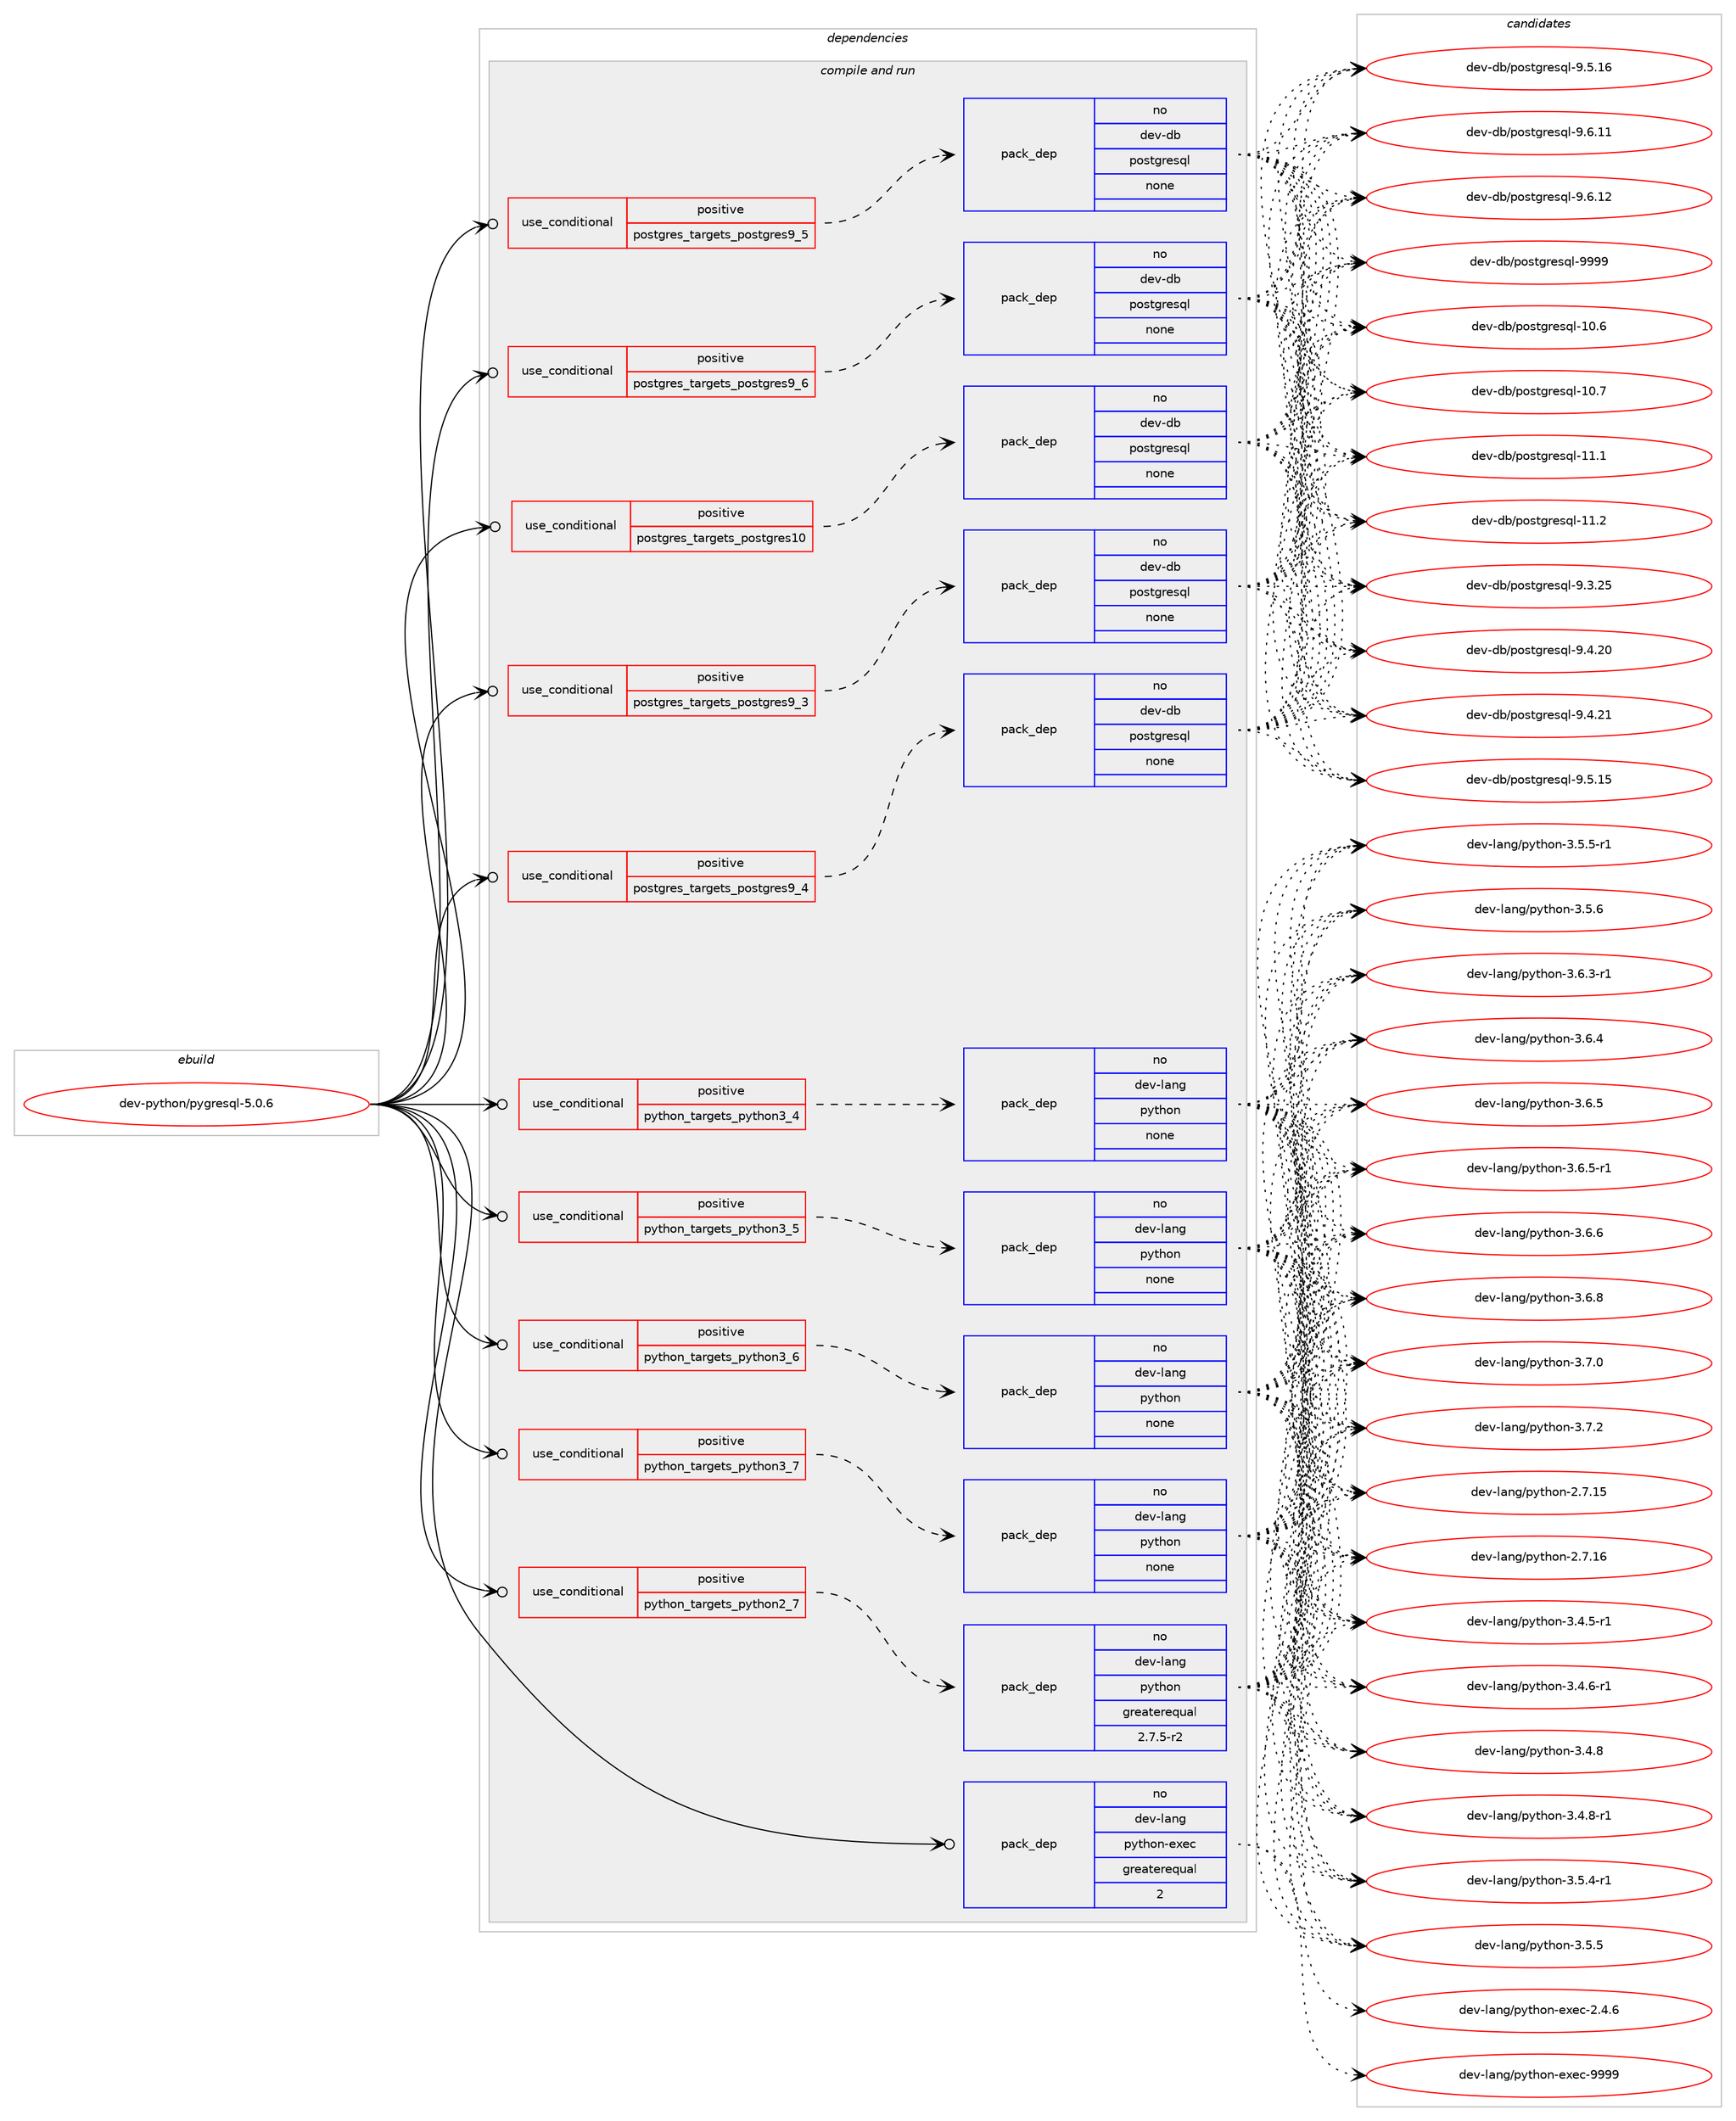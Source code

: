 digraph prolog {

# *************
# Graph options
# *************

newrank=true;
concentrate=true;
compound=true;
graph [rankdir=LR,fontname=Helvetica,fontsize=10,ranksep=1.5];#, ranksep=2.5, nodesep=0.2];
edge  [arrowhead=vee];
node  [fontname=Helvetica,fontsize=10];

# **********
# The ebuild
# **********

subgraph cluster_leftcol {
color=gray;
rank=same;
label=<<i>ebuild</i>>;
id [label="dev-python/pygresql-5.0.6", color=red, width=4, href="../dev-python/pygresql-5.0.6.svg"];
}

# ****************
# The dependencies
# ****************

subgraph cluster_midcol {
color=gray;
label=<<i>dependencies</i>>;
subgraph cluster_compile {
fillcolor="#eeeeee";
style=filled;
label=<<i>compile</i>>;
}
subgraph cluster_compileandrun {
fillcolor="#eeeeee";
style=filled;
label=<<i>compile and run</i>>;
subgraph cond380968 {
dependency1429783 [label=<<TABLE BORDER="0" CELLBORDER="1" CELLSPACING="0" CELLPADDING="4"><TR><TD ROWSPAN="3" CELLPADDING="10">use_conditional</TD></TR><TR><TD>positive</TD></TR><TR><TD>postgres_targets_postgres10</TD></TR></TABLE>>, shape=none, color=red];
subgraph pack1025496 {
dependency1429784 [label=<<TABLE BORDER="0" CELLBORDER="1" CELLSPACING="0" CELLPADDING="4" WIDTH="220"><TR><TD ROWSPAN="6" CELLPADDING="30">pack_dep</TD></TR><TR><TD WIDTH="110">no</TD></TR><TR><TD>dev-db</TD></TR><TR><TD>postgresql</TD></TR><TR><TD>none</TD></TR><TR><TD></TD></TR></TABLE>>, shape=none, color=blue];
}
dependency1429783:e -> dependency1429784:w [weight=20,style="dashed",arrowhead="vee"];
}
id:e -> dependency1429783:w [weight=20,style="solid",arrowhead="odotvee"];
subgraph cond380969 {
dependency1429785 [label=<<TABLE BORDER="0" CELLBORDER="1" CELLSPACING="0" CELLPADDING="4"><TR><TD ROWSPAN="3" CELLPADDING="10">use_conditional</TD></TR><TR><TD>positive</TD></TR><TR><TD>postgres_targets_postgres9_3</TD></TR></TABLE>>, shape=none, color=red];
subgraph pack1025497 {
dependency1429786 [label=<<TABLE BORDER="0" CELLBORDER="1" CELLSPACING="0" CELLPADDING="4" WIDTH="220"><TR><TD ROWSPAN="6" CELLPADDING="30">pack_dep</TD></TR><TR><TD WIDTH="110">no</TD></TR><TR><TD>dev-db</TD></TR><TR><TD>postgresql</TD></TR><TR><TD>none</TD></TR><TR><TD></TD></TR></TABLE>>, shape=none, color=blue];
}
dependency1429785:e -> dependency1429786:w [weight=20,style="dashed",arrowhead="vee"];
}
id:e -> dependency1429785:w [weight=20,style="solid",arrowhead="odotvee"];
subgraph cond380970 {
dependency1429787 [label=<<TABLE BORDER="0" CELLBORDER="1" CELLSPACING="0" CELLPADDING="4"><TR><TD ROWSPAN="3" CELLPADDING="10">use_conditional</TD></TR><TR><TD>positive</TD></TR><TR><TD>postgres_targets_postgres9_4</TD></TR></TABLE>>, shape=none, color=red];
subgraph pack1025498 {
dependency1429788 [label=<<TABLE BORDER="0" CELLBORDER="1" CELLSPACING="0" CELLPADDING="4" WIDTH="220"><TR><TD ROWSPAN="6" CELLPADDING="30">pack_dep</TD></TR><TR><TD WIDTH="110">no</TD></TR><TR><TD>dev-db</TD></TR><TR><TD>postgresql</TD></TR><TR><TD>none</TD></TR><TR><TD></TD></TR></TABLE>>, shape=none, color=blue];
}
dependency1429787:e -> dependency1429788:w [weight=20,style="dashed",arrowhead="vee"];
}
id:e -> dependency1429787:w [weight=20,style="solid",arrowhead="odotvee"];
subgraph cond380971 {
dependency1429789 [label=<<TABLE BORDER="0" CELLBORDER="1" CELLSPACING="0" CELLPADDING="4"><TR><TD ROWSPAN="3" CELLPADDING="10">use_conditional</TD></TR><TR><TD>positive</TD></TR><TR><TD>postgres_targets_postgres9_5</TD></TR></TABLE>>, shape=none, color=red];
subgraph pack1025499 {
dependency1429790 [label=<<TABLE BORDER="0" CELLBORDER="1" CELLSPACING="0" CELLPADDING="4" WIDTH="220"><TR><TD ROWSPAN="6" CELLPADDING="30">pack_dep</TD></TR><TR><TD WIDTH="110">no</TD></TR><TR><TD>dev-db</TD></TR><TR><TD>postgresql</TD></TR><TR><TD>none</TD></TR><TR><TD></TD></TR></TABLE>>, shape=none, color=blue];
}
dependency1429789:e -> dependency1429790:w [weight=20,style="dashed",arrowhead="vee"];
}
id:e -> dependency1429789:w [weight=20,style="solid",arrowhead="odotvee"];
subgraph cond380972 {
dependency1429791 [label=<<TABLE BORDER="0" CELLBORDER="1" CELLSPACING="0" CELLPADDING="4"><TR><TD ROWSPAN="3" CELLPADDING="10">use_conditional</TD></TR><TR><TD>positive</TD></TR><TR><TD>postgres_targets_postgres9_6</TD></TR></TABLE>>, shape=none, color=red];
subgraph pack1025500 {
dependency1429792 [label=<<TABLE BORDER="0" CELLBORDER="1" CELLSPACING="0" CELLPADDING="4" WIDTH="220"><TR><TD ROWSPAN="6" CELLPADDING="30">pack_dep</TD></TR><TR><TD WIDTH="110">no</TD></TR><TR><TD>dev-db</TD></TR><TR><TD>postgresql</TD></TR><TR><TD>none</TD></TR><TR><TD></TD></TR></TABLE>>, shape=none, color=blue];
}
dependency1429791:e -> dependency1429792:w [weight=20,style="dashed",arrowhead="vee"];
}
id:e -> dependency1429791:w [weight=20,style="solid",arrowhead="odotvee"];
subgraph cond380973 {
dependency1429793 [label=<<TABLE BORDER="0" CELLBORDER="1" CELLSPACING="0" CELLPADDING="4"><TR><TD ROWSPAN="3" CELLPADDING="10">use_conditional</TD></TR><TR><TD>positive</TD></TR><TR><TD>python_targets_python2_7</TD></TR></TABLE>>, shape=none, color=red];
subgraph pack1025501 {
dependency1429794 [label=<<TABLE BORDER="0" CELLBORDER="1" CELLSPACING="0" CELLPADDING="4" WIDTH="220"><TR><TD ROWSPAN="6" CELLPADDING="30">pack_dep</TD></TR><TR><TD WIDTH="110">no</TD></TR><TR><TD>dev-lang</TD></TR><TR><TD>python</TD></TR><TR><TD>greaterequal</TD></TR><TR><TD>2.7.5-r2</TD></TR></TABLE>>, shape=none, color=blue];
}
dependency1429793:e -> dependency1429794:w [weight=20,style="dashed",arrowhead="vee"];
}
id:e -> dependency1429793:w [weight=20,style="solid",arrowhead="odotvee"];
subgraph cond380974 {
dependency1429795 [label=<<TABLE BORDER="0" CELLBORDER="1" CELLSPACING="0" CELLPADDING="4"><TR><TD ROWSPAN="3" CELLPADDING="10">use_conditional</TD></TR><TR><TD>positive</TD></TR><TR><TD>python_targets_python3_4</TD></TR></TABLE>>, shape=none, color=red];
subgraph pack1025502 {
dependency1429796 [label=<<TABLE BORDER="0" CELLBORDER="1" CELLSPACING="0" CELLPADDING="4" WIDTH="220"><TR><TD ROWSPAN="6" CELLPADDING="30">pack_dep</TD></TR><TR><TD WIDTH="110">no</TD></TR><TR><TD>dev-lang</TD></TR><TR><TD>python</TD></TR><TR><TD>none</TD></TR><TR><TD></TD></TR></TABLE>>, shape=none, color=blue];
}
dependency1429795:e -> dependency1429796:w [weight=20,style="dashed",arrowhead="vee"];
}
id:e -> dependency1429795:w [weight=20,style="solid",arrowhead="odotvee"];
subgraph cond380975 {
dependency1429797 [label=<<TABLE BORDER="0" CELLBORDER="1" CELLSPACING="0" CELLPADDING="4"><TR><TD ROWSPAN="3" CELLPADDING="10">use_conditional</TD></TR><TR><TD>positive</TD></TR><TR><TD>python_targets_python3_5</TD></TR></TABLE>>, shape=none, color=red];
subgraph pack1025503 {
dependency1429798 [label=<<TABLE BORDER="0" CELLBORDER="1" CELLSPACING="0" CELLPADDING="4" WIDTH="220"><TR><TD ROWSPAN="6" CELLPADDING="30">pack_dep</TD></TR><TR><TD WIDTH="110">no</TD></TR><TR><TD>dev-lang</TD></TR><TR><TD>python</TD></TR><TR><TD>none</TD></TR><TR><TD></TD></TR></TABLE>>, shape=none, color=blue];
}
dependency1429797:e -> dependency1429798:w [weight=20,style="dashed",arrowhead="vee"];
}
id:e -> dependency1429797:w [weight=20,style="solid",arrowhead="odotvee"];
subgraph cond380976 {
dependency1429799 [label=<<TABLE BORDER="0" CELLBORDER="1" CELLSPACING="0" CELLPADDING="4"><TR><TD ROWSPAN="3" CELLPADDING="10">use_conditional</TD></TR><TR><TD>positive</TD></TR><TR><TD>python_targets_python3_6</TD></TR></TABLE>>, shape=none, color=red];
subgraph pack1025504 {
dependency1429800 [label=<<TABLE BORDER="0" CELLBORDER="1" CELLSPACING="0" CELLPADDING="4" WIDTH="220"><TR><TD ROWSPAN="6" CELLPADDING="30">pack_dep</TD></TR><TR><TD WIDTH="110">no</TD></TR><TR><TD>dev-lang</TD></TR><TR><TD>python</TD></TR><TR><TD>none</TD></TR><TR><TD></TD></TR></TABLE>>, shape=none, color=blue];
}
dependency1429799:e -> dependency1429800:w [weight=20,style="dashed",arrowhead="vee"];
}
id:e -> dependency1429799:w [weight=20,style="solid",arrowhead="odotvee"];
subgraph cond380977 {
dependency1429801 [label=<<TABLE BORDER="0" CELLBORDER="1" CELLSPACING="0" CELLPADDING="4"><TR><TD ROWSPAN="3" CELLPADDING="10">use_conditional</TD></TR><TR><TD>positive</TD></TR><TR><TD>python_targets_python3_7</TD></TR></TABLE>>, shape=none, color=red];
subgraph pack1025505 {
dependency1429802 [label=<<TABLE BORDER="0" CELLBORDER="1" CELLSPACING="0" CELLPADDING="4" WIDTH="220"><TR><TD ROWSPAN="6" CELLPADDING="30">pack_dep</TD></TR><TR><TD WIDTH="110">no</TD></TR><TR><TD>dev-lang</TD></TR><TR><TD>python</TD></TR><TR><TD>none</TD></TR><TR><TD></TD></TR></TABLE>>, shape=none, color=blue];
}
dependency1429801:e -> dependency1429802:w [weight=20,style="dashed",arrowhead="vee"];
}
id:e -> dependency1429801:w [weight=20,style="solid",arrowhead="odotvee"];
subgraph pack1025506 {
dependency1429803 [label=<<TABLE BORDER="0" CELLBORDER="1" CELLSPACING="0" CELLPADDING="4" WIDTH="220"><TR><TD ROWSPAN="6" CELLPADDING="30">pack_dep</TD></TR><TR><TD WIDTH="110">no</TD></TR><TR><TD>dev-lang</TD></TR><TR><TD>python-exec</TD></TR><TR><TD>greaterequal</TD></TR><TR><TD>2</TD></TR></TABLE>>, shape=none, color=blue];
}
id:e -> dependency1429803:w [weight=20,style="solid",arrowhead="odotvee"];
}
subgraph cluster_run {
fillcolor="#eeeeee";
style=filled;
label=<<i>run</i>>;
}
}

# **************
# The candidates
# **************

subgraph cluster_choices {
rank=same;
color=gray;
label=<<i>candidates</i>>;

subgraph choice1025496 {
color=black;
nodesep=1;
choice1001011184510098471121111151161031141011151131084549484654 [label="dev-db/postgresql-10.6", color=red, width=4,href="../dev-db/postgresql-10.6.svg"];
choice1001011184510098471121111151161031141011151131084549484655 [label="dev-db/postgresql-10.7", color=red, width=4,href="../dev-db/postgresql-10.7.svg"];
choice1001011184510098471121111151161031141011151131084549494649 [label="dev-db/postgresql-11.1", color=red, width=4,href="../dev-db/postgresql-11.1.svg"];
choice1001011184510098471121111151161031141011151131084549494650 [label="dev-db/postgresql-11.2", color=red, width=4,href="../dev-db/postgresql-11.2.svg"];
choice10010111845100984711211111511610311410111511310845574651465053 [label="dev-db/postgresql-9.3.25", color=red, width=4,href="../dev-db/postgresql-9.3.25.svg"];
choice10010111845100984711211111511610311410111511310845574652465048 [label="dev-db/postgresql-9.4.20", color=red, width=4,href="../dev-db/postgresql-9.4.20.svg"];
choice10010111845100984711211111511610311410111511310845574652465049 [label="dev-db/postgresql-9.4.21", color=red, width=4,href="../dev-db/postgresql-9.4.21.svg"];
choice10010111845100984711211111511610311410111511310845574653464953 [label="dev-db/postgresql-9.5.15", color=red, width=4,href="../dev-db/postgresql-9.5.15.svg"];
choice10010111845100984711211111511610311410111511310845574653464954 [label="dev-db/postgresql-9.5.16", color=red, width=4,href="../dev-db/postgresql-9.5.16.svg"];
choice10010111845100984711211111511610311410111511310845574654464949 [label="dev-db/postgresql-9.6.11", color=red, width=4,href="../dev-db/postgresql-9.6.11.svg"];
choice10010111845100984711211111511610311410111511310845574654464950 [label="dev-db/postgresql-9.6.12", color=red, width=4,href="../dev-db/postgresql-9.6.12.svg"];
choice1001011184510098471121111151161031141011151131084557575757 [label="dev-db/postgresql-9999", color=red, width=4,href="../dev-db/postgresql-9999.svg"];
dependency1429784:e -> choice1001011184510098471121111151161031141011151131084549484654:w [style=dotted,weight="100"];
dependency1429784:e -> choice1001011184510098471121111151161031141011151131084549484655:w [style=dotted,weight="100"];
dependency1429784:e -> choice1001011184510098471121111151161031141011151131084549494649:w [style=dotted,weight="100"];
dependency1429784:e -> choice1001011184510098471121111151161031141011151131084549494650:w [style=dotted,weight="100"];
dependency1429784:e -> choice10010111845100984711211111511610311410111511310845574651465053:w [style=dotted,weight="100"];
dependency1429784:e -> choice10010111845100984711211111511610311410111511310845574652465048:w [style=dotted,weight="100"];
dependency1429784:e -> choice10010111845100984711211111511610311410111511310845574652465049:w [style=dotted,weight="100"];
dependency1429784:e -> choice10010111845100984711211111511610311410111511310845574653464953:w [style=dotted,weight="100"];
dependency1429784:e -> choice10010111845100984711211111511610311410111511310845574653464954:w [style=dotted,weight="100"];
dependency1429784:e -> choice10010111845100984711211111511610311410111511310845574654464949:w [style=dotted,weight="100"];
dependency1429784:e -> choice10010111845100984711211111511610311410111511310845574654464950:w [style=dotted,weight="100"];
dependency1429784:e -> choice1001011184510098471121111151161031141011151131084557575757:w [style=dotted,weight="100"];
}
subgraph choice1025497 {
color=black;
nodesep=1;
choice1001011184510098471121111151161031141011151131084549484654 [label="dev-db/postgresql-10.6", color=red, width=4,href="../dev-db/postgresql-10.6.svg"];
choice1001011184510098471121111151161031141011151131084549484655 [label="dev-db/postgresql-10.7", color=red, width=4,href="../dev-db/postgresql-10.7.svg"];
choice1001011184510098471121111151161031141011151131084549494649 [label="dev-db/postgresql-11.1", color=red, width=4,href="../dev-db/postgresql-11.1.svg"];
choice1001011184510098471121111151161031141011151131084549494650 [label="dev-db/postgresql-11.2", color=red, width=4,href="../dev-db/postgresql-11.2.svg"];
choice10010111845100984711211111511610311410111511310845574651465053 [label="dev-db/postgresql-9.3.25", color=red, width=4,href="../dev-db/postgresql-9.3.25.svg"];
choice10010111845100984711211111511610311410111511310845574652465048 [label="dev-db/postgresql-9.4.20", color=red, width=4,href="../dev-db/postgresql-9.4.20.svg"];
choice10010111845100984711211111511610311410111511310845574652465049 [label="dev-db/postgresql-9.4.21", color=red, width=4,href="../dev-db/postgresql-9.4.21.svg"];
choice10010111845100984711211111511610311410111511310845574653464953 [label="dev-db/postgresql-9.5.15", color=red, width=4,href="../dev-db/postgresql-9.5.15.svg"];
choice10010111845100984711211111511610311410111511310845574653464954 [label="dev-db/postgresql-9.5.16", color=red, width=4,href="../dev-db/postgresql-9.5.16.svg"];
choice10010111845100984711211111511610311410111511310845574654464949 [label="dev-db/postgresql-9.6.11", color=red, width=4,href="../dev-db/postgresql-9.6.11.svg"];
choice10010111845100984711211111511610311410111511310845574654464950 [label="dev-db/postgresql-9.6.12", color=red, width=4,href="../dev-db/postgresql-9.6.12.svg"];
choice1001011184510098471121111151161031141011151131084557575757 [label="dev-db/postgresql-9999", color=red, width=4,href="../dev-db/postgresql-9999.svg"];
dependency1429786:e -> choice1001011184510098471121111151161031141011151131084549484654:w [style=dotted,weight="100"];
dependency1429786:e -> choice1001011184510098471121111151161031141011151131084549484655:w [style=dotted,weight="100"];
dependency1429786:e -> choice1001011184510098471121111151161031141011151131084549494649:w [style=dotted,weight="100"];
dependency1429786:e -> choice1001011184510098471121111151161031141011151131084549494650:w [style=dotted,weight="100"];
dependency1429786:e -> choice10010111845100984711211111511610311410111511310845574651465053:w [style=dotted,weight="100"];
dependency1429786:e -> choice10010111845100984711211111511610311410111511310845574652465048:w [style=dotted,weight="100"];
dependency1429786:e -> choice10010111845100984711211111511610311410111511310845574652465049:w [style=dotted,weight="100"];
dependency1429786:e -> choice10010111845100984711211111511610311410111511310845574653464953:w [style=dotted,weight="100"];
dependency1429786:e -> choice10010111845100984711211111511610311410111511310845574653464954:w [style=dotted,weight="100"];
dependency1429786:e -> choice10010111845100984711211111511610311410111511310845574654464949:w [style=dotted,weight="100"];
dependency1429786:e -> choice10010111845100984711211111511610311410111511310845574654464950:w [style=dotted,weight="100"];
dependency1429786:e -> choice1001011184510098471121111151161031141011151131084557575757:w [style=dotted,weight="100"];
}
subgraph choice1025498 {
color=black;
nodesep=1;
choice1001011184510098471121111151161031141011151131084549484654 [label="dev-db/postgresql-10.6", color=red, width=4,href="../dev-db/postgresql-10.6.svg"];
choice1001011184510098471121111151161031141011151131084549484655 [label="dev-db/postgresql-10.7", color=red, width=4,href="../dev-db/postgresql-10.7.svg"];
choice1001011184510098471121111151161031141011151131084549494649 [label="dev-db/postgresql-11.1", color=red, width=4,href="../dev-db/postgresql-11.1.svg"];
choice1001011184510098471121111151161031141011151131084549494650 [label="dev-db/postgresql-11.2", color=red, width=4,href="../dev-db/postgresql-11.2.svg"];
choice10010111845100984711211111511610311410111511310845574651465053 [label="dev-db/postgresql-9.3.25", color=red, width=4,href="../dev-db/postgresql-9.3.25.svg"];
choice10010111845100984711211111511610311410111511310845574652465048 [label="dev-db/postgresql-9.4.20", color=red, width=4,href="../dev-db/postgresql-9.4.20.svg"];
choice10010111845100984711211111511610311410111511310845574652465049 [label="dev-db/postgresql-9.4.21", color=red, width=4,href="../dev-db/postgresql-9.4.21.svg"];
choice10010111845100984711211111511610311410111511310845574653464953 [label="dev-db/postgresql-9.5.15", color=red, width=4,href="../dev-db/postgresql-9.5.15.svg"];
choice10010111845100984711211111511610311410111511310845574653464954 [label="dev-db/postgresql-9.5.16", color=red, width=4,href="../dev-db/postgresql-9.5.16.svg"];
choice10010111845100984711211111511610311410111511310845574654464949 [label="dev-db/postgresql-9.6.11", color=red, width=4,href="../dev-db/postgresql-9.6.11.svg"];
choice10010111845100984711211111511610311410111511310845574654464950 [label="dev-db/postgresql-9.6.12", color=red, width=4,href="../dev-db/postgresql-9.6.12.svg"];
choice1001011184510098471121111151161031141011151131084557575757 [label="dev-db/postgresql-9999", color=red, width=4,href="../dev-db/postgresql-9999.svg"];
dependency1429788:e -> choice1001011184510098471121111151161031141011151131084549484654:w [style=dotted,weight="100"];
dependency1429788:e -> choice1001011184510098471121111151161031141011151131084549484655:w [style=dotted,weight="100"];
dependency1429788:e -> choice1001011184510098471121111151161031141011151131084549494649:w [style=dotted,weight="100"];
dependency1429788:e -> choice1001011184510098471121111151161031141011151131084549494650:w [style=dotted,weight="100"];
dependency1429788:e -> choice10010111845100984711211111511610311410111511310845574651465053:w [style=dotted,weight="100"];
dependency1429788:e -> choice10010111845100984711211111511610311410111511310845574652465048:w [style=dotted,weight="100"];
dependency1429788:e -> choice10010111845100984711211111511610311410111511310845574652465049:w [style=dotted,weight="100"];
dependency1429788:e -> choice10010111845100984711211111511610311410111511310845574653464953:w [style=dotted,weight="100"];
dependency1429788:e -> choice10010111845100984711211111511610311410111511310845574653464954:w [style=dotted,weight="100"];
dependency1429788:e -> choice10010111845100984711211111511610311410111511310845574654464949:w [style=dotted,weight="100"];
dependency1429788:e -> choice10010111845100984711211111511610311410111511310845574654464950:w [style=dotted,weight="100"];
dependency1429788:e -> choice1001011184510098471121111151161031141011151131084557575757:w [style=dotted,weight="100"];
}
subgraph choice1025499 {
color=black;
nodesep=1;
choice1001011184510098471121111151161031141011151131084549484654 [label="dev-db/postgresql-10.6", color=red, width=4,href="../dev-db/postgresql-10.6.svg"];
choice1001011184510098471121111151161031141011151131084549484655 [label="dev-db/postgresql-10.7", color=red, width=4,href="../dev-db/postgresql-10.7.svg"];
choice1001011184510098471121111151161031141011151131084549494649 [label="dev-db/postgresql-11.1", color=red, width=4,href="../dev-db/postgresql-11.1.svg"];
choice1001011184510098471121111151161031141011151131084549494650 [label="dev-db/postgresql-11.2", color=red, width=4,href="../dev-db/postgresql-11.2.svg"];
choice10010111845100984711211111511610311410111511310845574651465053 [label="dev-db/postgresql-9.3.25", color=red, width=4,href="../dev-db/postgresql-9.3.25.svg"];
choice10010111845100984711211111511610311410111511310845574652465048 [label="dev-db/postgresql-9.4.20", color=red, width=4,href="../dev-db/postgresql-9.4.20.svg"];
choice10010111845100984711211111511610311410111511310845574652465049 [label="dev-db/postgresql-9.4.21", color=red, width=4,href="../dev-db/postgresql-9.4.21.svg"];
choice10010111845100984711211111511610311410111511310845574653464953 [label="dev-db/postgresql-9.5.15", color=red, width=4,href="../dev-db/postgresql-9.5.15.svg"];
choice10010111845100984711211111511610311410111511310845574653464954 [label="dev-db/postgresql-9.5.16", color=red, width=4,href="../dev-db/postgresql-9.5.16.svg"];
choice10010111845100984711211111511610311410111511310845574654464949 [label="dev-db/postgresql-9.6.11", color=red, width=4,href="../dev-db/postgresql-9.6.11.svg"];
choice10010111845100984711211111511610311410111511310845574654464950 [label="dev-db/postgresql-9.6.12", color=red, width=4,href="../dev-db/postgresql-9.6.12.svg"];
choice1001011184510098471121111151161031141011151131084557575757 [label="dev-db/postgresql-9999", color=red, width=4,href="../dev-db/postgresql-9999.svg"];
dependency1429790:e -> choice1001011184510098471121111151161031141011151131084549484654:w [style=dotted,weight="100"];
dependency1429790:e -> choice1001011184510098471121111151161031141011151131084549484655:w [style=dotted,weight="100"];
dependency1429790:e -> choice1001011184510098471121111151161031141011151131084549494649:w [style=dotted,weight="100"];
dependency1429790:e -> choice1001011184510098471121111151161031141011151131084549494650:w [style=dotted,weight="100"];
dependency1429790:e -> choice10010111845100984711211111511610311410111511310845574651465053:w [style=dotted,weight="100"];
dependency1429790:e -> choice10010111845100984711211111511610311410111511310845574652465048:w [style=dotted,weight="100"];
dependency1429790:e -> choice10010111845100984711211111511610311410111511310845574652465049:w [style=dotted,weight="100"];
dependency1429790:e -> choice10010111845100984711211111511610311410111511310845574653464953:w [style=dotted,weight="100"];
dependency1429790:e -> choice10010111845100984711211111511610311410111511310845574653464954:w [style=dotted,weight="100"];
dependency1429790:e -> choice10010111845100984711211111511610311410111511310845574654464949:w [style=dotted,weight="100"];
dependency1429790:e -> choice10010111845100984711211111511610311410111511310845574654464950:w [style=dotted,weight="100"];
dependency1429790:e -> choice1001011184510098471121111151161031141011151131084557575757:w [style=dotted,weight="100"];
}
subgraph choice1025500 {
color=black;
nodesep=1;
choice1001011184510098471121111151161031141011151131084549484654 [label="dev-db/postgresql-10.6", color=red, width=4,href="../dev-db/postgresql-10.6.svg"];
choice1001011184510098471121111151161031141011151131084549484655 [label="dev-db/postgresql-10.7", color=red, width=4,href="../dev-db/postgresql-10.7.svg"];
choice1001011184510098471121111151161031141011151131084549494649 [label="dev-db/postgresql-11.1", color=red, width=4,href="../dev-db/postgresql-11.1.svg"];
choice1001011184510098471121111151161031141011151131084549494650 [label="dev-db/postgresql-11.2", color=red, width=4,href="../dev-db/postgresql-11.2.svg"];
choice10010111845100984711211111511610311410111511310845574651465053 [label="dev-db/postgresql-9.3.25", color=red, width=4,href="../dev-db/postgresql-9.3.25.svg"];
choice10010111845100984711211111511610311410111511310845574652465048 [label="dev-db/postgresql-9.4.20", color=red, width=4,href="../dev-db/postgresql-9.4.20.svg"];
choice10010111845100984711211111511610311410111511310845574652465049 [label="dev-db/postgresql-9.4.21", color=red, width=4,href="../dev-db/postgresql-9.4.21.svg"];
choice10010111845100984711211111511610311410111511310845574653464953 [label="dev-db/postgresql-9.5.15", color=red, width=4,href="../dev-db/postgresql-9.5.15.svg"];
choice10010111845100984711211111511610311410111511310845574653464954 [label="dev-db/postgresql-9.5.16", color=red, width=4,href="../dev-db/postgresql-9.5.16.svg"];
choice10010111845100984711211111511610311410111511310845574654464949 [label="dev-db/postgresql-9.6.11", color=red, width=4,href="../dev-db/postgresql-9.6.11.svg"];
choice10010111845100984711211111511610311410111511310845574654464950 [label="dev-db/postgresql-9.6.12", color=red, width=4,href="../dev-db/postgresql-9.6.12.svg"];
choice1001011184510098471121111151161031141011151131084557575757 [label="dev-db/postgresql-9999", color=red, width=4,href="../dev-db/postgresql-9999.svg"];
dependency1429792:e -> choice1001011184510098471121111151161031141011151131084549484654:w [style=dotted,weight="100"];
dependency1429792:e -> choice1001011184510098471121111151161031141011151131084549484655:w [style=dotted,weight="100"];
dependency1429792:e -> choice1001011184510098471121111151161031141011151131084549494649:w [style=dotted,weight="100"];
dependency1429792:e -> choice1001011184510098471121111151161031141011151131084549494650:w [style=dotted,weight="100"];
dependency1429792:e -> choice10010111845100984711211111511610311410111511310845574651465053:w [style=dotted,weight="100"];
dependency1429792:e -> choice10010111845100984711211111511610311410111511310845574652465048:w [style=dotted,weight="100"];
dependency1429792:e -> choice10010111845100984711211111511610311410111511310845574652465049:w [style=dotted,weight="100"];
dependency1429792:e -> choice10010111845100984711211111511610311410111511310845574653464953:w [style=dotted,weight="100"];
dependency1429792:e -> choice10010111845100984711211111511610311410111511310845574653464954:w [style=dotted,weight="100"];
dependency1429792:e -> choice10010111845100984711211111511610311410111511310845574654464949:w [style=dotted,weight="100"];
dependency1429792:e -> choice10010111845100984711211111511610311410111511310845574654464950:w [style=dotted,weight="100"];
dependency1429792:e -> choice1001011184510098471121111151161031141011151131084557575757:w [style=dotted,weight="100"];
}
subgraph choice1025501 {
color=black;
nodesep=1;
choice10010111845108971101034711212111610411111045504655464953 [label="dev-lang/python-2.7.15", color=red, width=4,href="../dev-lang/python-2.7.15.svg"];
choice10010111845108971101034711212111610411111045504655464954 [label="dev-lang/python-2.7.16", color=red, width=4,href="../dev-lang/python-2.7.16.svg"];
choice1001011184510897110103471121211161041111104551465246534511449 [label="dev-lang/python-3.4.5-r1", color=red, width=4,href="../dev-lang/python-3.4.5-r1.svg"];
choice1001011184510897110103471121211161041111104551465246544511449 [label="dev-lang/python-3.4.6-r1", color=red, width=4,href="../dev-lang/python-3.4.6-r1.svg"];
choice100101118451089711010347112121116104111110455146524656 [label="dev-lang/python-3.4.8", color=red, width=4,href="../dev-lang/python-3.4.8.svg"];
choice1001011184510897110103471121211161041111104551465246564511449 [label="dev-lang/python-3.4.8-r1", color=red, width=4,href="../dev-lang/python-3.4.8-r1.svg"];
choice1001011184510897110103471121211161041111104551465346524511449 [label="dev-lang/python-3.5.4-r1", color=red, width=4,href="../dev-lang/python-3.5.4-r1.svg"];
choice100101118451089711010347112121116104111110455146534653 [label="dev-lang/python-3.5.5", color=red, width=4,href="../dev-lang/python-3.5.5.svg"];
choice1001011184510897110103471121211161041111104551465346534511449 [label="dev-lang/python-3.5.5-r1", color=red, width=4,href="../dev-lang/python-3.5.5-r1.svg"];
choice100101118451089711010347112121116104111110455146534654 [label="dev-lang/python-3.5.6", color=red, width=4,href="../dev-lang/python-3.5.6.svg"];
choice1001011184510897110103471121211161041111104551465446514511449 [label="dev-lang/python-3.6.3-r1", color=red, width=4,href="../dev-lang/python-3.6.3-r1.svg"];
choice100101118451089711010347112121116104111110455146544652 [label="dev-lang/python-3.6.4", color=red, width=4,href="../dev-lang/python-3.6.4.svg"];
choice100101118451089711010347112121116104111110455146544653 [label="dev-lang/python-3.6.5", color=red, width=4,href="../dev-lang/python-3.6.5.svg"];
choice1001011184510897110103471121211161041111104551465446534511449 [label="dev-lang/python-3.6.5-r1", color=red, width=4,href="../dev-lang/python-3.6.5-r1.svg"];
choice100101118451089711010347112121116104111110455146544654 [label="dev-lang/python-3.6.6", color=red, width=4,href="../dev-lang/python-3.6.6.svg"];
choice100101118451089711010347112121116104111110455146544656 [label="dev-lang/python-3.6.8", color=red, width=4,href="../dev-lang/python-3.6.8.svg"];
choice100101118451089711010347112121116104111110455146554648 [label="dev-lang/python-3.7.0", color=red, width=4,href="../dev-lang/python-3.7.0.svg"];
choice100101118451089711010347112121116104111110455146554650 [label="dev-lang/python-3.7.2", color=red, width=4,href="../dev-lang/python-3.7.2.svg"];
dependency1429794:e -> choice10010111845108971101034711212111610411111045504655464953:w [style=dotted,weight="100"];
dependency1429794:e -> choice10010111845108971101034711212111610411111045504655464954:w [style=dotted,weight="100"];
dependency1429794:e -> choice1001011184510897110103471121211161041111104551465246534511449:w [style=dotted,weight="100"];
dependency1429794:e -> choice1001011184510897110103471121211161041111104551465246544511449:w [style=dotted,weight="100"];
dependency1429794:e -> choice100101118451089711010347112121116104111110455146524656:w [style=dotted,weight="100"];
dependency1429794:e -> choice1001011184510897110103471121211161041111104551465246564511449:w [style=dotted,weight="100"];
dependency1429794:e -> choice1001011184510897110103471121211161041111104551465346524511449:w [style=dotted,weight="100"];
dependency1429794:e -> choice100101118451089711010347112121116104111110455146534653:w [style=dotted,weight="100"];
dependency1429794:e -> choice1001011184510897110103471121211161041111104551465346534511449:w [style=dotted,weight="100"];
dependency1429794:e -> choice100101118451089711010347112121116104111110455146534654:w [style=dotted,weight="100"];
dependency1429794:e -> choice1001011184510897110103471121211161041111104551465446514511449:w [style=dotted,weight="100"];
dependency1429794:e -> choice100101118451089711010347112121116104111110455146544652:w [style=dotted,weight="100"];
dependency1429794:e -> choice100101118451089711010347112121116104111110455146544653:w [style=dotted,weight="100"];
dependency1429794:e -> choice1001011184510897110103471121211161041111104551465446534511449:w [style=dotted,weight="100"];
dependency1429794:e -> choice100101118451089711010347112121116104111110455146544654:w [style=dotted,weight="100"];
dependency1429794:e -> choice100101118451089711010347112121116104111110455146544656:w [style=dotted,weight="100"];
dependency1429794:e -> choice100101118451089711010347112121116104111110455146554648:w [style=dotted,weight="100"];
dependency1429794:e -> choice100101118451089711010347112121116104111110455146554650:w [style=dotted,weight="100"];
}
subgraph choice1025502 {
color=black;
nodesep=1;
choice10010111845108971101034711212111610411111045504655464953 [label="dev-lang/python-2.7.15", color=red, width=4,href="../dev-lang/python-2.7.15.svg"];
choice10010111845108971101034711212111610411111045504655464954 [label="dev-lang/python-2.7.16", color=red, width=4,href="../dev-lang/python-2.7.16.svg"];
choice1001011184510897110103471121211161041111104551465246534511449 [label="dev-lang/python-3.4.5-r1", color=red, width=4,href="../dev-lang/python-3.4.5-r1.svg"];
choice1001011184510897110103471121211161041111104551465246544511449 [label="dev-lang/python-3.4.6-r1", color=red, width=4,href="../dev-lang/python-3.4.6-r1.svg"];
choice100101118451089711010347112121116104111110455146524656 [label="dev-lang/python-3.4.8", color=red, width=4,href="../dev-lang/python-3.4.8.svg"];
choice1001011184510897110103471121211161041111104551465246564511449 [label="dev-lang/python-3.4.8-r1", color=red, width=4,href="../dev-lang/python-3.4.8-r1.svg"];
choice1001011184510897110103471121211161041111104551465346524511449 [label="dev-lang/python-3.5.4-r1", color=red, width=4,href="../dev-lang/python-3.5.4-r1.svg"];
choice100101118451089711010347112121116104111110455146534653 [label="dev-lang/python-3.5.5", color=red, width=4,href="../dev-lang/python-3.5.5.svg"];
choice1001011184510897110103471121211161041111104551465346534511449 [label="dev-lang/python-3.5.5-r1", color=red, width=4,href="../dev-lang/python-3.5.5-r1.svg"];
choice100101118451089711010347112121116104111110455146534654 [label="dev-lang/python-3.5.6", color=red, width=4,href="../dev-lang/python-3.5.6.svg"];
choice1001011184510897110103471121211161041111104551465446514511449 [label="dev-lang/python-3.6.3-r1", color=red, width=4,href="../dev-lang/python-3.6.3-r1.svg"];
choice100101118451089711010347112121116104111110455146544652 [label="dev-lang/python-3.6.4", color=red, width=4,href="../dev-lang/python-3.6.4.svg"];
choice100101118451089711010347112121116104111110455146544653 [label="dev-lang/python-3.6.5", color=red, width=4,href="../dev-lang/python-3.6.5.svg"];
choice1001011184510897110103471121211161041111104551465446534511449 [label="dev-lang/python-3.6.5-r1", color=red, width=4,href="../dev-lang/python-3.6.5-r1.svg"];
choice100101118451089711010347112121116104111110455146544654 [label="dev-lang/python-3.6.6", color=red, width=4,href="../dev-lang/python-3.6.6.svg"];
choice100101118451089711010347112121116104111110455146544656 [label="dev-lang/python-3.6.8", color=red, width=4,href="../dev-lang/python-3.6.8.svg"];
choice100101118451089711010347112121116104111110455146554648 [label="dev-lang/python-3.7.0", color=red, width=4,href="../dev-lang/python-3.7.0.svg"];
choice100101118451089711010347112121116104111110455146554650 [label="dev-lang/python-3.7.2", color=red, width=4,href="../dev-lang/python-3.7.2.svg"];
dependency1429796:e -> choice10010111845108971101034711212111610411111045504655464953:w [style=dotted,weight="100"];
dependency1429796:e -> choice10010111845108971101034711212111610411111045504655464954:w [style=dotted,weight="100"];
dependency1429796:e -> choice1001011184510897110103471121211161041111104551465246534511449:w [style=dotted,weight="100"];
dependency1429796:e -> choice1001011184510897110103471121211161041111104551465246544511449:w [style=dotted,weight="100"];
dependency1429796:e -> choice100101118451089711010347112121116104111110455146524656:w [style=dotted,weight="100"];
dependency1429796:e -> choice1001011184510897110103471121211161041111104551465246564511449:w [style=dotted,weight="100"];
dependency1429796:e -> choice1001011184510897110103471121211161041111104551465346524511449:w [style=dotted,weight="100"];
dependency1429796:e -> choice100101118451089711010347112121116104111110455146534653:w [style=dotted,weight="100"];
dependency1429796:e -> choice1001011184510897110103471121211161041111104551465346534511449:w [style=dotted,weight="100"];
dependency1429796:e -> choice100101118451089711010347112121116104111110455146534654:w [style=dotted,weight="100"];
dependency1429796:e -> choice1001011184510897110103471121211161041111104551465446514511449:w [style=dotted,weight="100"];
dependency1429796:e -> choice100101118451089711010347112121116104111110455146544652:w [style=dotted,weight="100"];
dependency1429796:e -> choice100101118451089711010347112121116104111110455146544653:w [style=dotted,weight="100"];
dependency1429796:e -> choice1001011184510897110103471121211161041111104551465446534511449:w [style=dotted,weight="100"];
dependency1429796:e -> choice100101118451089711010347112121116104111110455146544654:w [style=dotted,weight="100"];
dependency1429796:e -> choice100101118451089711010347112121116104111110455146544656:w [style=dotted,weight="100"];
dependency1429796:e -> choice100101118451089711010347112121116104111110455146554648:w [style=dotted,weight="100"];
dependency1429796:e -> choice100101118451089711010347112121116104111110455146554650:w [style=dotted,weight="100"];
}
subgraph choice1025503 {
color=black;
nodesep=1;
choice10010111845108971101034711212111610411111045504655464953 [label="dev-lang/python-2.7.15", color=red, width=4,href="../dev-lang/python-2.7.15.svg"];
choice10010111845108971101034711212111610411111045504655464954 [label="dev-lang/python-2.7.16", color=red, width=4,href="../dev-lang/python-2.7.16.svg"];
choice1001011184510897110103471121211161041111104551465246534511449 [label="dev-lang/python-3.4.5-r1", color=red, width=4,href="../dev-lang/python-3.4.5-r1.svg"];
choice1001011184510897110103471121211161041111104551465246544511449 [label="dev-lang/python-3.4.6-r1", color=red, width=4,href="../dev-lang/python-3.4.6-r1.svg"];
choice100101118451089711010347112121116104111110455146524656 [label="dev-lang/python-3.4.8", color=red, width=4,href="../dev-lang/python-3.4.8.svg"];
choice1001011184510897110103471121211161041111104551465246564511449 [label="dev-lang/python-3.4.8-r1", color=red, width=4,href="../dev-lang/python-3.4.8-r1.svg"];
choice1001011184510897110103471121211161041111104551465346524511449 [label="dev-lang/python-3.5.4-r1", color=red, width=4,href="../dev-lang/python-3.5.4-r1.svg"];
choice100101118451089711010347112121116104111110455146534653 [label="dev-lang/python-3.5.5", color=red, width=4,href="../dev-lang/python-3.5.5.svg"];
choice1001011184510897110103471121211161041111104551465346534511449 [label="dev-lang/python-3.5.5-r1", color=red, width=4,href="../dev-lang/python-3.5.5-r1.svg"];
choice100101118451089711010347112121116104111110455146534654 [label="dev-lang/python-3.5.6", color=red, width=4,href="../dev-lang/python-3.5.6.svg"];
choice1001011184510897110103471121211161041111104551465446514511449 [label="dev-lang/python-3.6.3-r1", color=red, width=4,href="../dev-lang/python-3.6.3-r1.svg"];
choice100101118451089711010347112121116104111110455146544652 [label="dev-lang/python-3.6.4", color=red, width=4,href="../dev-lang/python-3.6.4.svg"];
choice100101118451089711010347112121116104111110455146544653 [label="dev-lang/python-3.6.5", color=red, width=4,href="../dev-lang/python-3.6.5.svg"];
choice1001011184510897110103471121211161041111104551465446534511449 [label="dev-lang/python-3.6.5-r1", color=red, width=4,href="../dev-lang/python-3.6.5-r1.svg"];
choice100101118451089711010347112121116104111110455146544654 [label="dev-lang/python-3.6.6", color=red, width=4,href="../dev-lang/python-3.6.6.svg"];
choice100101118451089711010347112121116104111110455146544656 [label="dev-lang/python-3.6.8", color=red, width=4,href="../dev-lang/python-3.6.8.svg"];
choice100101118451089711010347112121116104111110455146554648 [label="dev-lang/python-3.7.0", color=red, width=4,href="../dev-lang/python-3.7.0.svg"];
choice100101118451089711010347112121116104111110455146554650 [label="dev-lang/python-3.7.2", color=red, width=4,href="../dev-lang/python-3.7.2.svg"];
dependency1429798:e -> choice10010111845108971101034711212111610411111045504655464953:w [style=dotted,weight="100"];
dependency1429798:e -> choice10010111845108971101034711212111610411111045504655464954:w [style=dotted,weight="100"];
dependency1429798:e -> choice1001011184510897110103471121211161041111104551465246534511449:w [style=dotted,weight="100"];
dependency1429798:e -> choice1001011184510897110103471121211161041111104551465246544511449:w [style=dotted,weight="100"];
dependency1429798:e -> choice100101118451089711010347112121116104111110455146524656:w [style=dotted,weight="100"];
dependency1429798:e -> choice1001011184510897110103471121211161041111104551465246564511449:w [style=dotted,weight="100"];
dependency1429798:e -> choice1001011184510897110103471121211161041111104551465346524511449:w [style=dotted,weight="100"];
dependency1429798:e -> choice100101118451089711010347112121116104111110455146534653:w [style=dotted,weight="100"];
dependency1429798:e -> choice1001011184510897110103471121211161041111104551465346534511449:w [style=dotted,weight="100"];
dependency1429798:e -> choice100101118451089711010347112121116104111110455146534654:w [style=dotted,weight="100"];
dependency1429798:e -> choice1001011184510897110103471121211161041111104551465446514511449:w [style=dotted,weight="100"];
dependency1429798:e -> choice100101118451089711010347112121116104111110455146544652:w [style=dotted,weight="100"];
dependency1429798:e -> choice100101118451089711010347112121116104111110455146544653:w [style=dotted,weight="100"];
dependency1429798:e -> choice1001011184510897110103471121211161041111104551465446534511449:w [style=dotted,weight="100"];
dependency1429798:e -> choice100101118451089711010347112121116104111110455146544654:w [style=dotted,weight="100"];
dependency1429798:e -> choice100101118451089711010347112121116104111110455146544656:w [style=dotted,weight="100"];
dependency1429798:e -> choice100101118451089711010347112121116104111110455146554648:w [style=dotted,weight="100"];
dependency1429798:e -> choice100101118451089711010347112121116104111110455146554650:w [style=dotted,weight="100"];
}
subgraph choice1025504 {
color=black;
nodesep=1;
choice10010111845108971101034711212111610411111045504655464953 [label="dev-lang/python-2.7.15", color=red, width=4,href="../dev-lang/python-2.7.15.svg"];
choice10010111845108971101034711212111610411111045504655464954 [label="dev-lang/python-2.7.16", color=red, width=4,href="../dev-lang/python-2.7.16.svg"];
choice1001011184510897110103471121211161041111104551465246534511449 [label="dev-lang/python-3.4.5-r1", color=red, width=4,href="../dev-lang/python-3.4.5-r1.svg"];
choice1001011184510897110103471121211161041111104551465246544511449 [label="dev-lang/python-3.4.6-r1", color=red, width=4,href="../dev-lang/python-3.4.6-r1.svg"];
choice100101118451089711010347112121116104111110455146524656 [label="dev-lang/python-3.4.8", color=red, width=4,href="../dev-lang/python-3.4.8.svg"];
choice1001011184510897110103471121211161041111104551465246564511449 [label="dev-lang/python-3.4.8-r1", color=red, width=4,href="../dev-lang/python-3.4.8-r1.svg"];
choice1001011184510897110103471121211161041111104551465346524511449 [label="dev-lang/python-3.5.4-r1", color=red, width=4,href="../dev-lang/python-3.5.4-r1.svg"];
choice100101118451089711010347112121116104111110455146534653 [label="dev-lang/python-3.5.5", color=red, width=4,href="../dev-lang/python-3.5.5.svg"];
choice1001011184510897110103471121211161041111104551465346534511449 [label="dev-lang/python-3.5.5-r1", color=red, width=4,href="../dev-lang/python-3.5.5-r1.svg"];
choice100101118451089711010347112121116104111110455146534654 [label="dev-lang/python-3.5.6", color=red, width=4,href="../dev-lang/python-3.5.6.svg"];
choice1001011184510897110103471121211161041111104551465446514511449 [label="dev-lang/python-3.6.3-r1", color=red, width=4,href="../dev-lang/python-3.6.3-r1.svg"];
choice100101118451089711010347112121116104111110455146544652 [label="dev-lang/python-3.6.4", color=red, width=4,href="../dev-lang/python-3.6.4.svg"];
choice100101118451089711010347112121116104111110455146544653 [label="dev-lang/python-3.6.5", color=red, width=4,href="../dev-lang/python-3.6.5.svg"];
choice1001011184510897110103471121211161041111104551465446534511449 [label="dev-lang/python-3.6.5-r1", color=red, width=4,href="../dev-lang/python-3.6.5-r1.svg"];
choice100101118451089711010347112121116104111110455146544654 [label="dev-lang/python-3.6.6", color=red, width=4,href="../dev-lang/python-3.6.6.svg"];
choice100101118451089711010347112121116104111110455146544656 [label="dev-lang/python-3.6.8", color=red, width=4,href="../dev-lang/python-3.6.8.svg"];
choice100101118451089711010347112121116104111110455146554648 [label="dev-lang/python-3.7.0", color=red, width=4,href="../dev-lang/python-3.7.0.svg"];
choice100101118451089711010347112121116104111110455146554650 [label="dev-lang/python-3.7.2", color=red, width=4,href="../dev-lang/python-3.7.2.svg"];
dependency1429800:e -> choice10010111845108971101034711212111610411111045504655464953:w [style=dotted,weight="100"];
dependency1429800:e -> choice10010111845108971101034711212111610411111045504655464954:w [style=dotted,weight="100"];
dependency1429800:e -> choice1001011184510897110103471121211161041111104551465246534511449:w [style=dotted,weight="100"];
dependency1429800:e -> choice1001011184510897110103471121211161041111104551465246544511449:w [style=dotted,weight="100"];
dependency1429800:e -> choice100101118451089711010347112121116104111110455146524656:w [style=dotted,weight="100"];
dependency1429800:e -> choice1001011184510897110103471121211161041111104551465246564511449:w [style=dotted,weight="100"];
dependency1429800:e -> choice1001011184510897110103471121211161041111104551465346524511449:w [style=dotted,weight="100"];
dependency1429800:e -> choice100101118451089711010347112121116104111110455146534653:w [style=dotted,weight="100"];
dependency1429800:e -> choice1001011184510897110103471121211161041111104551465346534511449:w [style=dotted,weight="100"];
dependency1429800:e -> choice100101118451089711010347112121116104111110455146534654:w [style=dotted,weight="100"];
dependency1429800:e -> choice1001011184510897110103471121211161041111104551465446514511449:w [style=dotted,weight="100"];
dependency1429800:e -> choice100101118451089711010347112121116104111110455146544652:w [style=dotted,weight="100"];
dependency1429800:e -> choice100101118451089711010347112121116104111110455146544653:w [style=dotted,weight="100"];
dependency1429800:e -> choice1001011184510897110103471121211161041111104551465446534511449:w [style=dotted,weight="100"];
dependency1429800:e -> choice100101118451089711010347112121116104111110455146544654:w [style=dotted,weight="100"];
dependency1429800:e -> choice100101118451089711010347112121116104111110455146544656:w [style=dotted,weight="100"];
dependency1429800:e -> choice100101118451089711010347112121116104111110455146554648:w [style=dotted,weight="100"];
dependency1429800:e -> choice100101118451089711010347112121116104111110455146554650:w [style=dotted,weight="100"];
}
subgraph choice1025505 {
color=black;
nodesep=1;
choice10010111845108971101034711212111610411111045504655464953 [label="dev-lang/python-2.7.15", color=red, width=4,href="../dev-lang/python-2.7.15.svg"];
choice10010111845108971101034711212111610411111045504655464954 [label="dev-lang/python-2.7.16", color=red, width=4,href="../dev-lang/python-2.7.16.svg"];
choice1001011184510897110103471121211161041111104551465246534511449 [label="dev-lang/python-3.4.5-r1", color=red, width=4,href="../dev-lang/python-3.4.5-r1.svg"];
choice1001011184510897110103471121211161041111104551465246544511449 [label="dev-lang/python-3.4.6-r1", color=red, width=4,href="../dev-lang/python-3.4.6-r1.svg"];
choice100101118451089711010347112121116104111110455146524656 [label="dev-lang/python-3.4.8", color=red, width=4,href="../dev-lang/python-3.4.8.svg"];
choice1001011184510897110103471121211161041111104551465246564511449 [label="dev-lang/python-3.4.8-r1", color=red, width=4,href="../dev-lang/python-3.4.8-r1.svg"];
choice1001011184510897110103471121211161041111104551465346524511449 [label="dev-lang/python-3.5.4-r1", color=red, width=4,href="../dev-lang/python-3.5.4-r1.svg"];
choice100101118451089711010347112121116104111110455146534653 [label="dev-lang/python-3.5.5", color=red, width=4,href="../dev-lang/python-3.5.5.svg"];
choice1001011184510897110103471121211161041111104551465346534511449 [label="dev-lang/python-3.5.5-r1", color=red, width=4,href="../dev-lang/python-3.5.5-r1.svg"];
choice100101118451089711010347112121116104111110455146534654 [label="dev-lang/python-3.5.6", color=red, width=4,href="../dev-lang/python-3.5.6.svg"];
choice1001011184510897110103471121211161041111104551465446514511449 [label="dev-lang/python-3.6.3-r1", color=red, width=4,href="../dev-lang/python-3.6.3-r1.svg"];
choice100101118451089711010347112121116104111110455146544652 [label="dev-lang/python-3.6.4", color=red, width=4,href="../dev-lang/python-3.6.4.svg"];
choice100101118451089711010347112121116104111110455146544653 [label="dev-lang/python-3.6.5", color=red, width=4,href="../dev-lang/python-3.6.5.svg"];
choice1001011184510897110103471121211161041111104551465446534511449 [label="dev-lang/python-3.6.5-r1", color=red, width=4,href="../dev-lang/python-3.6.5-r1.svg"];
choice100101118451089711010347112121116104111110455146544654 [label="dev-lang/python-3.6.6", color=red, width=4,href="../dev-lang/python-3.6.6.svg"];
choice100101118451089711010347112121116104111110455146544656 [label="dev-lang/python-3.6.8", color=red, width=4,href="../dev-lang/python-3.6.8.svg"];
choice100101118451089711010347112121116104111110455146554648 [label="dev-lang/python-3.7.0", color=red, width=4,href="../dev-lang/python-3.7.0.svg"];
choice100101118451089711010347112121116104111110455146554650 [label="dev-lang/python-3.7.2", color=red, width=4,href="../dev-lang/python-3.7.2.svg"];
dependency1429802:e -> choice10010111845108971101034711212111610411111045504655464953:w [style=dotted,weight="100"];
dependency1429802:e -> choice10010111845108971101034711212111610411111045504655464954:w [style=dotted,weight="100"];
dependency1429802:e -> choice1001011184510897110103471121211161041111104551465246534511449:w [style=dotted,weight="100"];
dependency1429802:e -> choice1001011184510897110103471121211161041111104551465246544511449:w [style=dotted,weight="100"];
dependency1429802:e -> choice100101118451089711010347112121116104111110455146524656:w [style=dotted,weight="100"];
dependency1429802:e -> choice1001011184510897110103471121211161041111104551465246564511449:w [style=dotted,weight="100"];
dependency1429802:e -> choice1001011184510897110103471121211161041111104551465346524511449:w [style=dotted,weight="100"];
dependency1429802:e -> choice100101118451089711010347112121116104111110455146534653:w [style=dotted,weight="100"];
dependency1429802:e -> choice1001011184510897110103471121211161041111104551465346534511449:w [style=dotted,weight="100"];
dependency1429802:e -> choice100101118451089711010347112121116104111110455146534654:w [style=dotted,weight="100"];
dependency1429802:e -> choice1001011184510897110103471121211161041111104551465446514511449:w [style=dotted,weight="100"];
dependency1429802:e -> choice100101118451089711010347112121116104111110455146544652:w [style=dotted,weight="100"];
dependency1429802:e -> choice100101118451089711010347112121116104111110455146544653:w [style=dotted,weight="100"];
dependency1429802:e -> choice1001011184510897110103471121211161041111104551465446534511449:w [style=dotted,weight="100"];
dependency1429802:e -> choice100101118451089711010347112121116104111110455146544654:w [style=dotted,weight="100"];
dependency1429802:e -> choice100101118451089711010347112121116104111110455146544656:w [style=dotted,weight="100"];
dependency1429802:e -> choice100101118451089711010347112121116104111110455146554648:w [style=dotted,weight="100"];
dependency1429802:e -> choice100101118451089711010347112121116104111110455146554650:w [style=dotted,weight="100"];
}
subgraph choice1025506 {
color=black;
nodesep=1;
choice1001011184510897110103471121211161041111104510112010199455046524654 [label="dev-lang/python-exec-2.4.6", color=red, width=4,href="../dev-lang/python-exec-2.4.6.svg"];
choice10010111845108971101034711212111610411111045101120101994557575757 [label="dev-lang/python-exec-9999", color=red, width=4,href="../dev-lang/python-exec-9999.svg"];
dependency1429803:e -> choice1001011184510897110103471121211161041111104510112010199455046524654:w [style=dotted,weight="100"];
dependency1429803:e -> choice10010111845108971101034711212111610411111045101120101994557575757:w [style=dotted,weight="100"];
}
}

}

